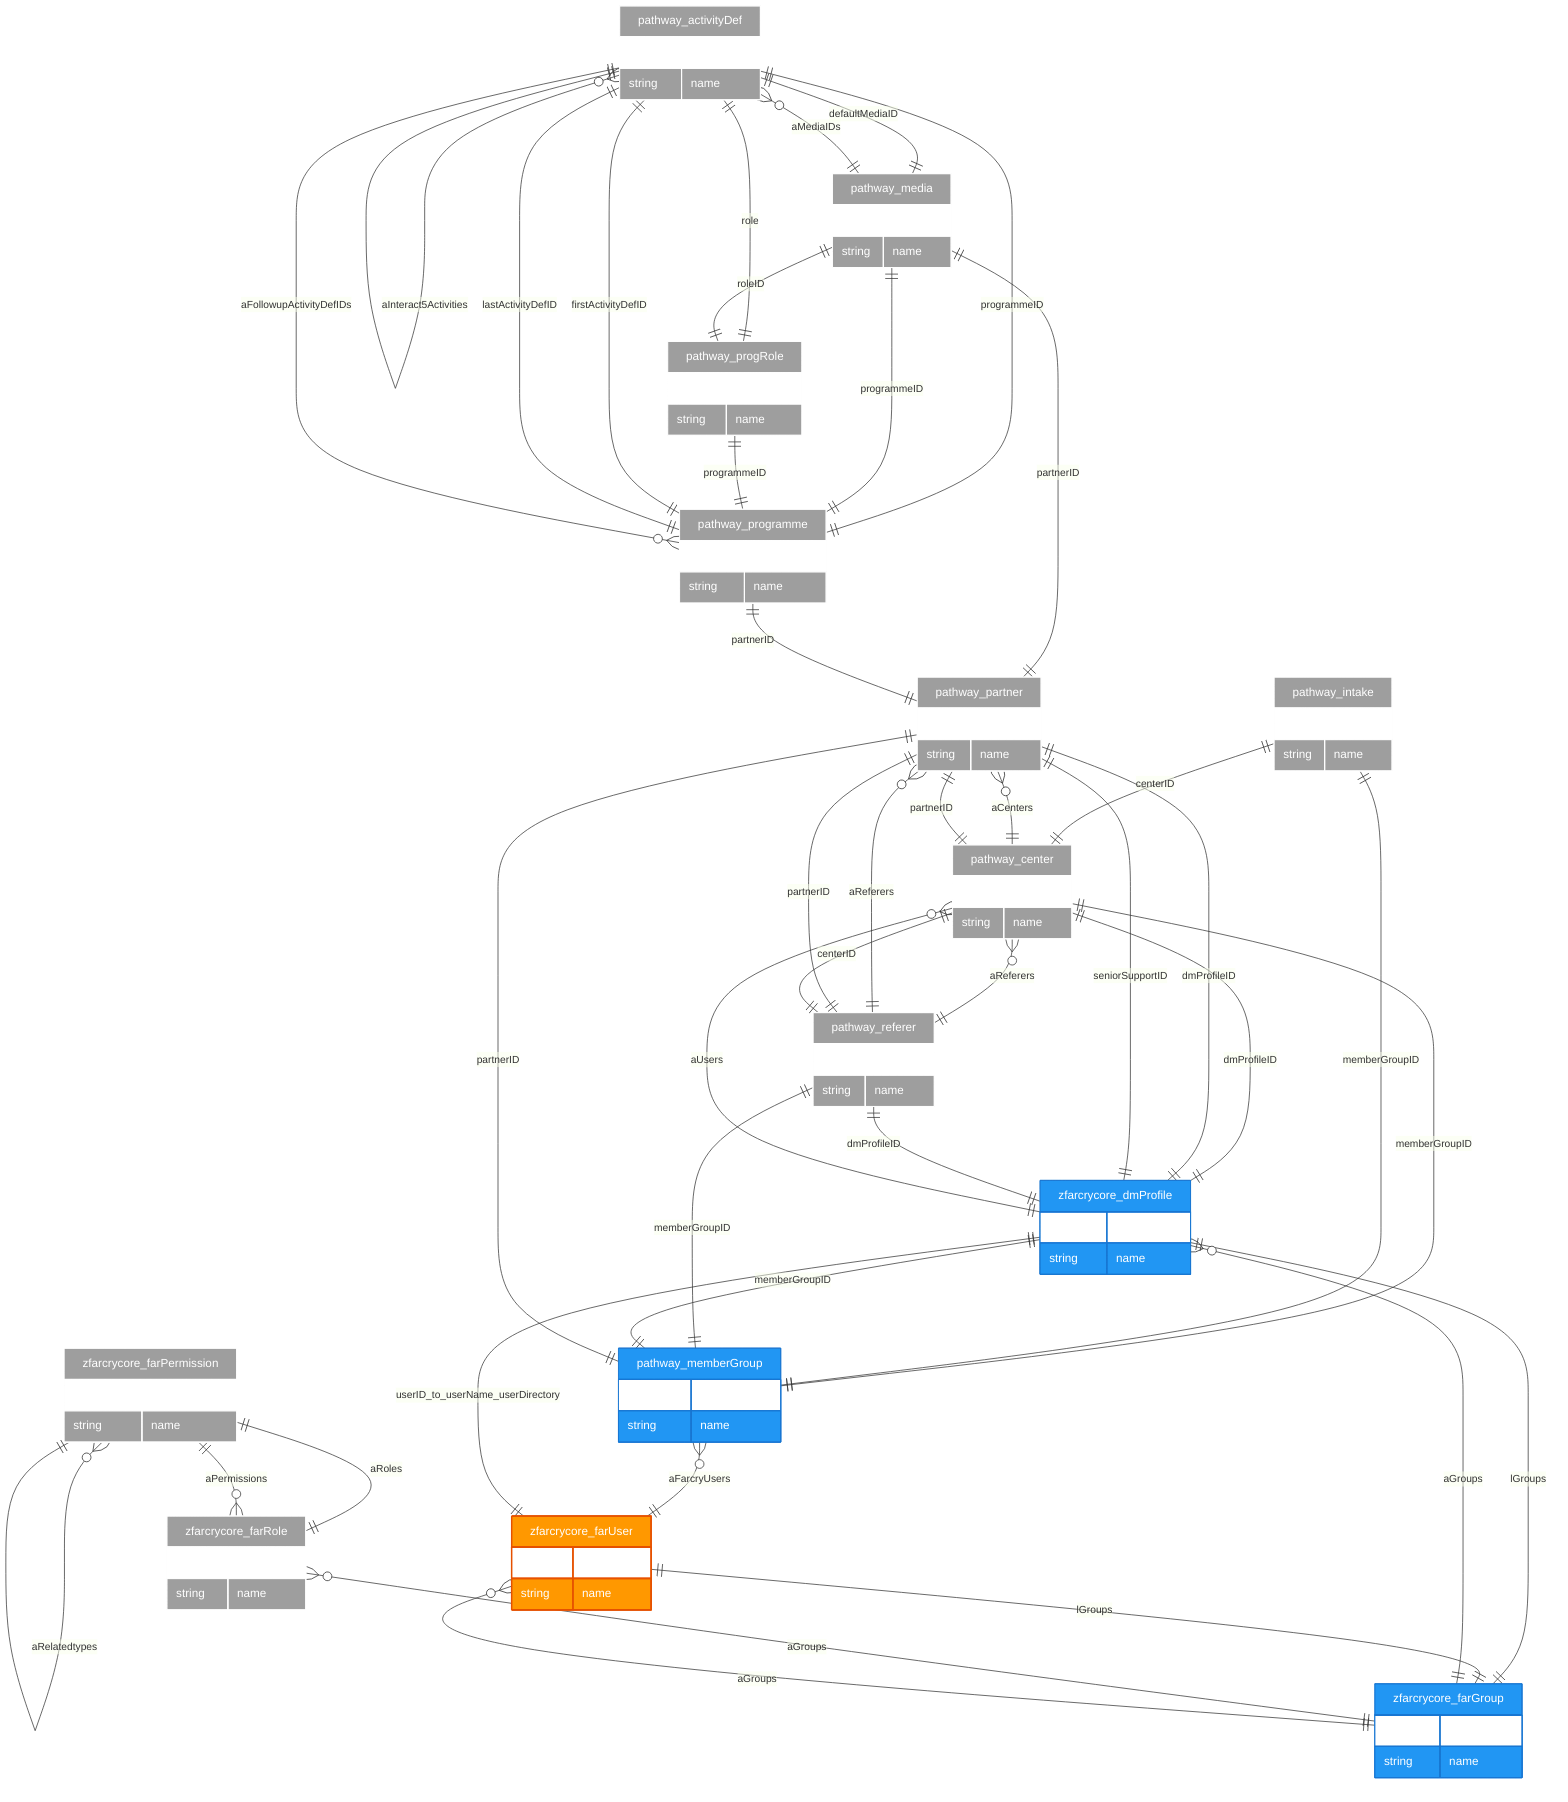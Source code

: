 erDiagram
    "pathway_activityDef" {
        UUID ObjectID
        string name
    }

    "pathway_center" {
        UUID ObjectID
        string name
    }

    "pathway_intake" {
        UUID ObjectID
        string name
    }

    "pathway_media" {
        UUID ObjectID
        string name
    }

    "pathway_memberGroup" {
        UUID ObjectID
        string name
    }

    "pathway_partner" {
        UUID ObjectID
        string name
    }

    "pathway_programme" {
        UUID ObjectID
        string name
    }

    "pathway_progRole" {
        UUID ObjectID
        string name
    }

    "pathway_referer" {
        UUID ObjectID
        string name
    }

    "zfarcrycore_dmProfile" {
        UUID ObjectID
        string name
    }

    "zfarcrycore_farGroup" {
        UUID ObjectID
        string name
    }

    "zfarcrycore_farPermission" {
        UUID ObjectID
        string name
    }

    "zfarcrycore_farRole" {
        UUID ObjectID
        string name
    }

    "zfarcrycore_farUser" {
        UUID ObjectID
        string name
    }

    %% Direct FK Relationships
    "pathway_activityDef" ||--|| "pathway_programme" : programmeID
    "pathway_activityDef" ||--|| "pathway_progRole" : role
    "pathway_activityDef" ||--|| "pathway_media" : defaultMediaID
    "pathway_center" ||--|| "zfarcrycore_dmProfile" : dmProfileID
    "pathway_center" ||--|| "pathway_partner" : partnerID
    "pathway_center" ||--|| "pathway_memberGroup" : memberGroupID
    "pathway_intake" ||--|| "pathway_memberGroup" : memberGroupID
    "pathway_intake" ||--|| "pathway_center" : centerID
    "pathway_media" ||--|| "pathway_partner" : partnerID
    "pathway_media" ||--|| "pathway_programme" : programmeID
    "pathway_media" ||--|| "pathway_progRole" : roleID
    "pathway_memberGroup" ||--|| "pathway_partner" : partnerID
    "pathway_partner" ||--|| "zfarcrycore_dmProfile" : dmProfileID
    "pathway_partner" ||--|| "zfarcrycore_dmProfile" : seniorSupportID
    "pathway_programme" ||--|| "pathway_partner" : partnerID
    "pathway_programme" ||--|| "pathway_activityDef" : firstActivityDefID
    "pathway_programme" ||--|| "pathway_activityDef" : lastActivityDefID
    "pathway_progRole" ||--|| "pathway_programme" : programmeID
    "pathway_referer" ||--|| "zfarcrycore_dmProfile" : dmProfileID
    "pathway_referer" ||--|| "pathway_partner" : partnerID
    "pathway_referer" ||--|| "pathway_memberGroup" : memberGroupID
    "pathway_referer" ||--|| "pathway_center" : centerID
    "zfarcrycore_dmProfile" ||--|| "pathway_memberGroup" : memberGroupID
    "zfarcrycore_dmProfile" ||--|| "zfarcrycore_farGroup" : lGroups
    "zfarcrycore_farPermission" ||--|| "zfarcrycore_farRole" : aRoles
    "zfarcrycore_farUser" ||--|| "zfarcrycore_farGroup" : lGroups
    %% End Direct FK Relationships

    %% Special Joins
    "zfarcrycore_farUser" ||--|| "zfarcrycore_dmProfile" : userID_to_userName_userDirectory
    %% End Special Joins

    %% Self-Referencing Relationships for activityDef
    "pathway_activityDef" ||--|| "pathway_activityDef" : onEndID
    "pathway_activityDef" }o--|| "pathway_activityDef" : aCuePointActivities
    "pathway_activityDef" }o--|| "pathway_activityDef" : aInteract1Activities
    "pathway_activityDef" }o--|| "pathway_activityDef" : aInteract2Activities
    "pathway_activityDef" }o--|| "pathway_activityDef" : aInteract3Activities
    "pathway_activityDef" }o--|| "pathway_activityDef" : aInteract4Activities
    "pathway_activityDef" }o--|| "pathway_activityDef" : aInteract5Activities
    %% End Self-Referencing Relationships for activityDef

    %% Self-Referencing Relationships for farPermission
    "zfarcrycore_farPermission" }o--|| "zfarcrycore_farPermission" : aRelatedtypes
    %% End Self-Referencing Relationships for farPermission

    %% Join Table Relationships
    "pathway_activityDef" }o--|| "pathway_media" : aMediaIDs
    "pathway_center" }o--|| "zfarcrycore_dmProfile" : aUsers
    "pathway_center" }o--|| "pathway_referer" : aReferers
    "pathway_memberGroup" }o--|| "zfarcrycore_farUser" : aFarcryUsers
    "pathway_partner" }o--|| "pathway_center" : aCenters
    "pathway_partner" }o--|| "pathway_referer" : aReferers
    "pathway_programme" }o--|| "pathway_activityDef" : aFollowupActivityDefIDs
    "zfarcrycore_dmProfile" }o--|| "zfarcrycore_farGroup" : aGroups
    "zfarcrycore_farRole" }o--|| "zfarcrycore_farGroup" : aGroups
    "zfarcrycore_farRole" }o--|| "zfarcrycore_farPermission" : aPermissions
    "zfarcrycore_farUser" }o--|| "zfarcrycore_farGroup" : aGroups
    %% End Join Table Relationships


    %% Entity Styling
    style pathway_activityDef fill:#9e9e9e,stroke:#fff,stroke-width:1px,color:#fff
    style pathway_center fill:#9e9e9e,stroke:#fff,stroke-width:1px,color:#fff
    style pathway_intake fill:#9e9e9e,stroke:#fff,stroke-width:1px,color:#fff
    style pathway_media fill:#9e9e9e,stroke:#fff,stroke-width:1px,color:#fff
    style pathway_memberGroup fill:#2196f3,stroke:#1976d2,stroke-width:1px,color:#fff
    style pathway_partner fill:#9e9e9e,stroke:#fff,stroke-width:1px,color:#fff
    style pathway_programme fill:#9e9e9e,stroke:#fff,stroke-width:1px,color:#fff
    style pathway_progRole fill:#9e9e9e,stroke:#fff,stroke-width:1px,color:#fff
    style pathway_referer fill:#9e9e9e,stroke:#fff,stroke-width:1px,color:#fff
    style zfarcrycore_dmProfile fill:#2196f3,stroke:#1976d2,stroke-width:1px,color:#fff
    style zfarcrycore_farGroup fill:#2196f3,stroke:#1976d2,stroke-width:1px,color:#fff
    style zfarcrycore_farPermission fill:#9e9e9e,stroke:#fff,stroke-width:1px,color:#fff
    style zfarcrycore_farRole fill:#9e9e9e,stroke:#fff,stroke-width:1px,color:#fff
    style zfarcrycore_farUser fill:#ff9800,stroke:#e65100,stroke-width:2px,color:#fff